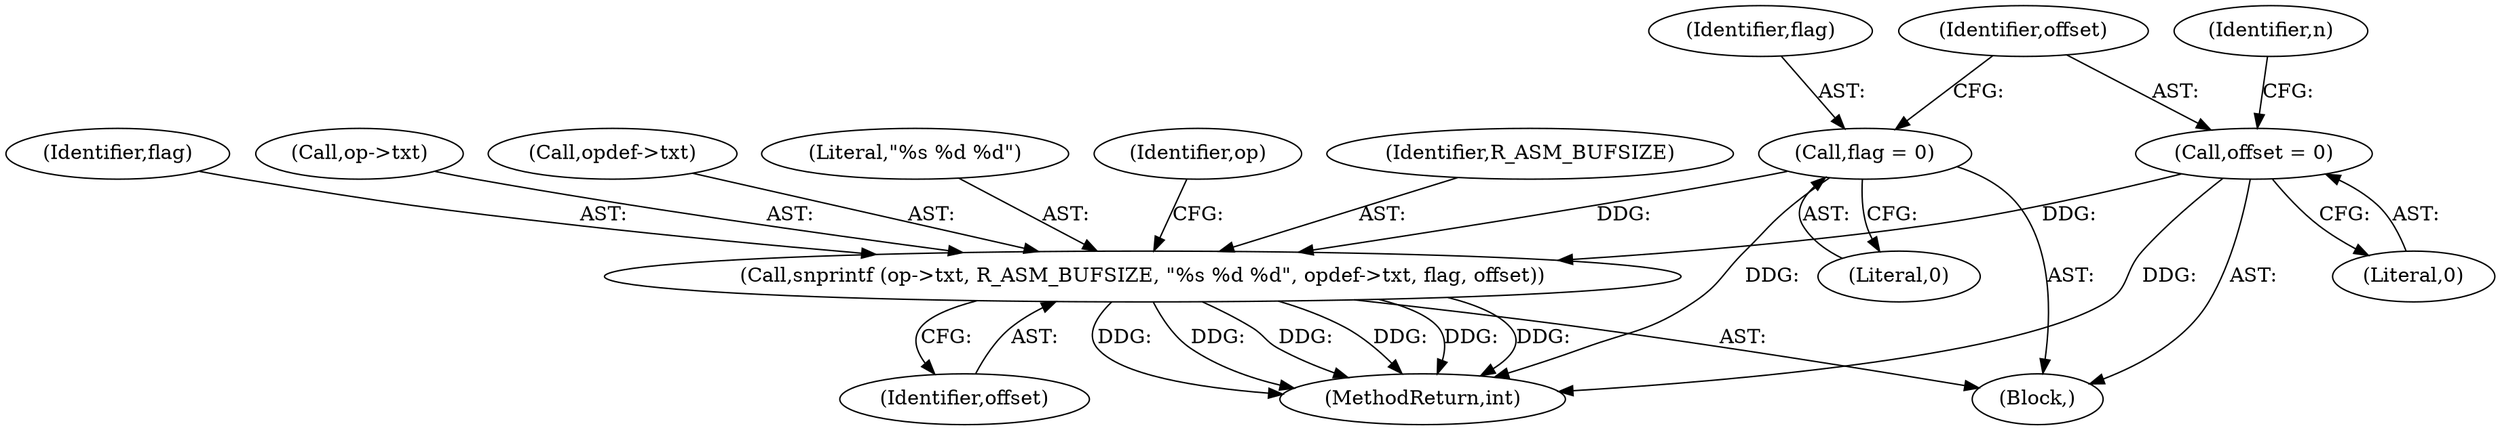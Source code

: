 digraph "0_radare2_bd276ef2fd8ac3401e65be7c126a43175ccfbcd7@API" {
"1000862" [label="(Call,snprintf (op->txt, R_ASM_BUFSIZE, \"%s %d %d\", opdef->txt, flag, offset))"];
"1000801" [label="(Call,flag = 0)"];
"1000805" [label="(Call,offset = 0)"];
"1000867" [label="(Literal,\"%s %d %d\")"];
"1000875" [label="(Identifier,op)"];
"1000810" [label="(Identifier,n)"];
"1000805" [label="(Call,offset = 0)"];
"1000802" [label="(Identifier,flag)"];
"1000801" [label="(Call,flag = 0)"];
"1000807" [label="(Literal,0)"];
"1000872" [label="(Identifier,offset)"];
"1000803" [label="(Literal,0)"];
"1000799" [label="(Block,)"];
"1000866" [label="(Identifier,R_ASM_BUFSIZE)"];
"1000871" [label="(Identifier,flag)"];
"1000863" [label="(Call,op->txt)"];
"1000862" [label="(Call,snprintf (op->txt, R_ASM_BUFSIZE, \"%s %d %d\", opdef->txt, flag, offset))"];
"1000806" [label="(Identifier,offset)"];
"1000868" [label="(Call,opdef->txt)"];
"1001097" [label="(MethodReturn,int)"];
"1000862" -> "1000799"  [label="AST: "];
"1000862" -> "1000872"  [label="CFG: "];
"1000863" -> "1000862"  [label="AST: "];
"1000866" -> "1000862"  [label="AST: "];
"1000867" -> "1000862"  [label="AST: "];
"1000868" -> "1000862"  [label="AST: "];
"1000871" -> "1000862"  [label="AST: "];
"1000872" -> "1000862"  [label="AST: "];
"1000875" -> "1000862"  [label="CFG: "];
"1000862" -> "1001097"  [label="DDG: "];
"1000862" -> "1001097"  [label="DDG: "];
"1000862" -> "1001097"  [label="DDG: "];
"1000862" -> "1001097"  [label="DDG: "];
"1000862" -> "1001097"  [label="DDG: "];
"1000862" -> "1001097"  [label="DDG: "];
"1000801" -> "1000862"  [label="DDG: "];
"1000805" -> "1000862"  [label="DDG: "];
"1000801" -> "1000799"  [label="AST: "];
"1000801" -> "1000803"  [label="CFG: "];
"1000802" -> "1000801"  [label="AST: "];
"1000803" -> "1000801"  [label="AST: "];
"1000806" -> "1000801"  [label="CFG: "];
"1000801" -> "1001097"  [label="DDG: "];
"1000805" -> "1000799"  [label="AST: "];
"1000805" -> "1000807"  [label="CFG: "];
"1000806" -> "1000805"  [label="AST: "];
"1000807" -> "1000805"  [label="AST: "];
"1000810" -> "1000805"  [label="CFG: "];
"1000805" -> "1001097"  [label="DDG: "];
}
